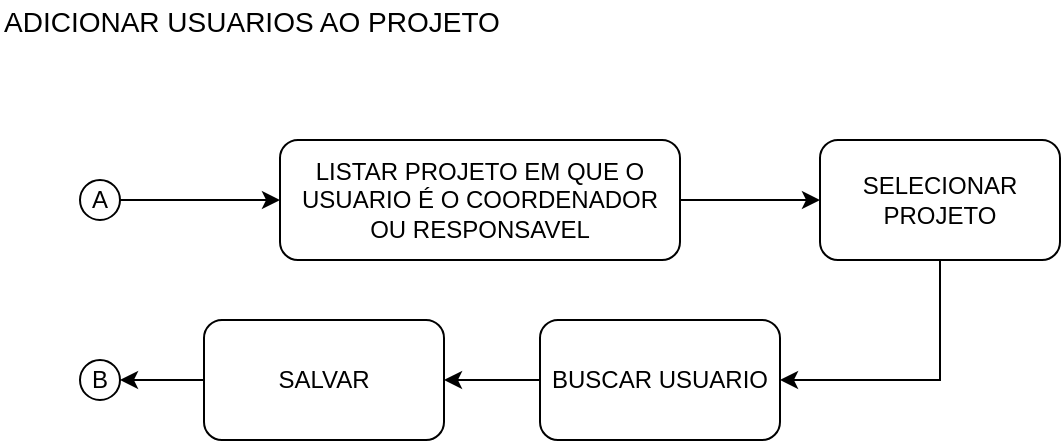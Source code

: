 <mxfile pages="1" version="11.2.4" type="device"><diagram id="epTUL5uMdRFBcUB-ljVP" name="Page-1"><mxGraphModel dx="1019" dy="467" grid="1" gridSize="10" guides="1" tooltips="1" connect="1" arrows="1" fold="1" page="1" pageScale="1" pageWidth="827" pageHeight="1169" math="0" shadow="0"><root><mxCell id="0"/><mxCell id="1" parent="0"/><mxCell id="zARmAE6Oz7M_8-1A3fQX-1" value="ADICIONAR USUARIOS AO PROJETO" style="text;html=1;resizable=0;points=[];autosize=1;align=left;verticalAlign=top;spacingTop=-4;fontSize=14;" vertex="1" parent="1"><mxGeometry x="130" y="150" width="230" height="10" as="geometry"/></mxCell><mxCell id="zARmAE6Oz7M_8-1A3fQX-4" style="edgeStyle=orthogonalEdgeStyle;rounded=0;orthogonalLoop=1;jettySize=auto;html=1;exitX=1;exitY=0.5;exitDx=0;exitDy=0;entryX=0;entryY=0.5;entryDx=0;entryDy=0;" edge="1" parent="1" source="zARmAE6Oz7M_8-1A3fQX-2" target="zARmAE6Oz7M_8-1A3fQX-3"><mxGeometry relative="1" as="geometry"/></mxCell><mxCell id="zARmAE6Oz7M_8-1A3fQX-2" value="A" style="ellipse;whiteSpace=wrap;html=1;" vertex="1" parent="1"><mxGeometry x="170" y="240" width="20" height="20" as="geometry"/></mxCell><mxCell id="zARmAE6Oz7M_8-1A3fQX-6" style="edgeStyle=orthogonalEdgeStyle;rounded=0;orthogonalLoop=1;jettySize=auto;html=1;exitX=1;exitY=0.5;exitDx=0;exitDy=0;" edge="1" parent="1" source="zARmAE6Oz7M_8-1A3fQX-3" target="zARmAE6Oz7M_8-1A3fQX-5"><mxGeometry relative="1" as="geometry"/></mxCell><mxCell id="zARmAE6Oz7M_8-1A3fQX-3" value="LISTAR PROJETO EM QUE O USUARIO É O COORDENADOR OU RESPONSAVEL" style="rounded=1;whiteSpace=wrap;html=1;" vertex="1" parent="1"><mxGeometry x="270" y="220" width="200" height="60" as="geometry"/></mxCell><mxCell id="zARmAE6Oz7M_8-1A3fQX-8" style="edgeStyle=orthogonalEdgeStyle;rounded=0;orthogonalLoop=1;jettySize=auto;html=1;exitX=0.5;exitY=1;exitDx=0;exitDy=0;entryX=1;entryY=0.5;entryDx=0;entryDy=0;" edge="1" parent="1" source="zARmAE6Oz7M_8-1A3fQX-5" target="zARmAE6Oz7M_8-1A3fQX-7"><mxGeometry relative="1" as="geometry"/></mxCell><mxCell id="zARmAE6Oz7M_8-1A3fQX-5" value="SELECIONAR PROJETO" style="rounded=1;whiteSpace=wrap;html=1;" vertex="1" parent="1"><mxGeometry x="540" y="220" width="120" height="60" as="geometry"/></mxCell><mxCell id="zARmAE6Oz7M_8-1A3fQX-10" style="edgeStyle=orthogonalEdgeStyle;rounded=0;orthogonalLoop=1;jettySize=auto;html=1;exitX=0;exitY=0.5;exitDx=0;exitDy=0;entryX=1;entryY=0.5;entryDx=0;entryDy=0;" edge="1" parent="1" source="zARmAE6Oz7M_8-1A3fQX-7" target="zARmAE6Oz7M_8-1A3fQX-9"><mxGeometry relative="1" as="geometry"/></mxCell><mxCell id="zARmAE6Oz7M_8-1A3fQX-7" value="BUSCAR USUARIO" style="rounded=1;whiteSpace=wrap;html=1;" vertex="1" parent="1"><mxGeometry x="400" y="310" width="120" height="60" as="geometry"/></mxCell><mxCell id="zARmAE6Oz7M_8-1A3fQX-13" style="edgeStyle=orthogonalEdgeStyle;rounded=0;orthogonalLoop=1;jettySize=auto;html=1;exitX=0;exitY=0.5;exitDx=0;exitDy=0;entryX=1;entryY=0.5;entryDx=0;entryDy=0;" edge="1" parent="1" source="zARmAE6Oz7M_8-1A3fQX-9" target="zARmAE6Oz7M_8-1A3fQX-11"><mxGeometry relative="1" as="geometry"/></mxCell><mxCell id="zARmAE6Oz7M_8-1A3fQX-9" value="SALVAR" style="rounded=1;whiteSpace=wrap;html=1;" vertex="1" parent="1"><mxGeometry x="232" y="310" width="120" height="60" as="geometry"/></mxCell><mxCell id="zARmAE6Oz7M_8-1A3fQX-11" value="B" style="ellipse;whiteSpace=wrap;html=1;" vertex="1" parent="1"><mxGeometry x="170" y="330" width="20" height="20" as="geometry"/></mxCell></root></mxGraphModel></diagram></mxfile>